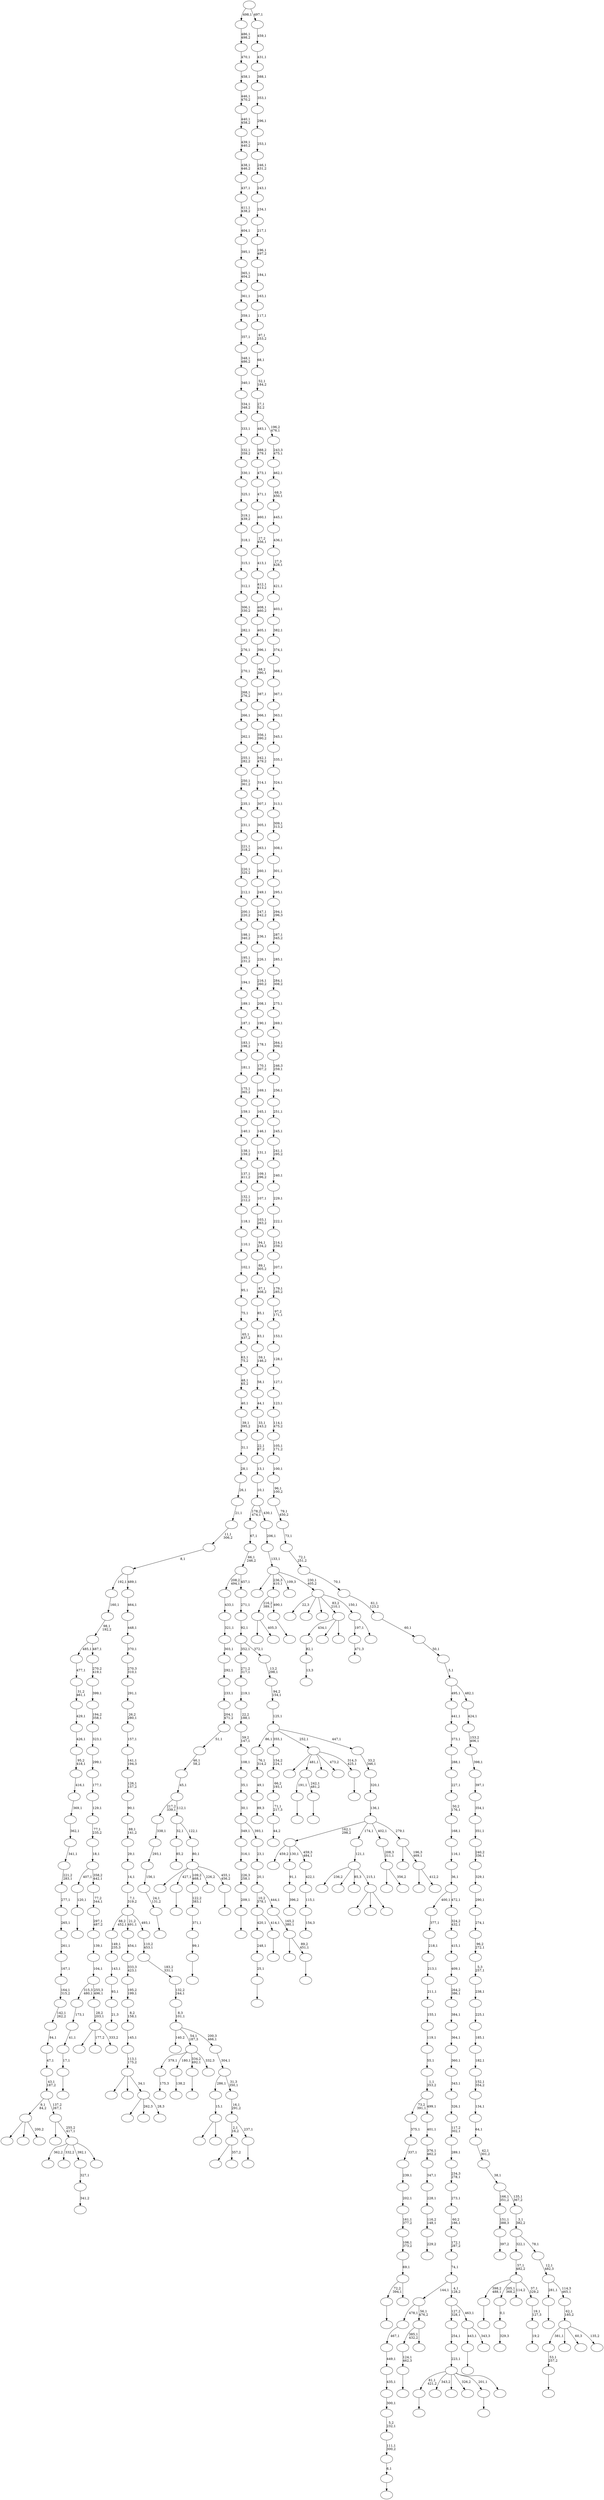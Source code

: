 digraph T {
	600 [label=""]
	599 [label=""]
	598 [label=""]
	597 [label=""]
	596 [label=""]
	595 [label=""]
	594 [label=""]
	593 [label=""]
	592 [label=""]
	591 [label=""]
	590 [label=""]
	589 [label=""]
	588 [label=""]
	587 [label=""]
	586 [label=""]
	585 [label=""]
	584 [label=""]
	583 [label=""]
	582 [label=""]
	581 [label=""]
	580 [label=""]
	579 [label=""]
	578 [label=""]
	577 [label=""]
	576 [label=""]
	575 [label=""]
	574 [label=""]
	573 [label=""]
	572 [label=""]
	571 [label=""]
	570 [label=""]
	569 [label=""]
	568 [label=""]
	567 [label=""]
	566 [label=""]
	565 [label=""]
	564 [label=""]
	563 [label=""]
	562 [label=""]
	561 [label=""]
	560 [label=""]
	559 [label=""]
	558 [label=""]
	557 [label=""]
	556 [label=""]
	555 [label=""]
	554 [label=""]
	553 [label=""]
	552 [label=""]
	551 [label=""]
	550 [label=""]
	549 [label=""]
	548 [label=""]
	547 [label=""]
	546 [label=""]
	545 [label=""]
	544 [label=""]
	543 [label=""]
	542 [label=""]
	541 [label=""]
	540 [label=""]
	539 [label=""]
	538 [label=""]
	537 [label=""]
	536 [label=""]
	535 [label=""]
	534 [label=""]
	533 [label=""]
	532 [label=""]
	531 [label=""]
	530 [label=""]
	529 [label=""]
	528 [label=""]
	527 [label=""]
	526 [label=""]
	525 [label=""]
	524 [label=""]
	523 [label=""]
	522 [label=""]
	521 [label=""]
	520 [label=""]
	519 [label=""]
	518 [label=""]
	517 [label=""]
	516 [label=""]
	515 [label=""]
	514 [label=""]
	513 [label=""]
	512 [label=""]
	511 [label=""]
	510 [label=""]
	509 [label=""]
	508 [label=""]
	507 [label=""]
	506 [label=""]
	505 [label=""]
	504 [label=""]
	503 [label=""]
	502 [label=""]
	501 [label=""]
	500 [label=""]
	499 [label=""]
	498 [label=""]
	497 [label=""]
	496 [label=""]
	495 [label=""]
	494 [label=""]
	493 [label=""]
	492 [label=""]
	491 [label=""]
	490 [label=""]
	489 [label=""]
	488 [label=""]
	487 [label=""]
	486 [label=""]
	485 [label=""]
	484 [label=""]
	483 [label=""]
	482 [label=""]
	481 [label=""]
	480 [label=""]
	479 [label=""]
	478 [label=""]
	477 [label=""]
	476 [label=""]
	475 [label=""]
	474 [label=""]
	473 [label=""]
	472 [label=""]
	471 [label=""]
	470 [label=""]
	469 [label=""]
	468 [label=""]
	467 [label=""]
	466 [label=""]
	465 [label=""]
	464 [label=""]
	463 [label=""]
	462 [label=""]
	461 [label=""]
	460 [label=""]
	459 [label=""]
	458 [label=""]
	457 [label=""]
	456 [label=""]
	455 [label=""]
	454 [label=""]
	453 [label=""]
	452 [label=""]
	451 [label=""]
	450 [label=""]
	449 [label=""]
	448 [label=""]
	447 [label=""]
	446 [label=""]
	445 [label=""]
	444 [label=""]
	443 [label=""]
	442 [label=""]
	441 [label=""]
	440 [label=""]
	439 [label=""]
	438 [label=""]
	437 [label=""]
	436 [label=""]
	435 [label=""]
	434 [label=""]
	433 [label=""]
	432 [label=""]
	431 [label=""]
	430 [label=""]
	429 [label=""]
	428 [label=""]
	427 [label=""]
	426 [label=""]
	425 [label=""]
	424 [label=""]
	423 [label=""]
	422 [label=""]
	421 [label=""]
	420 [label=""]
	419 [label=""]
	418 [label=""]
	417 [label=""]
	416 [label=""]
	415 [label=""]
	414 [label=""]
	413 [label=""]
	412 [label=""]
	411 [label=""]
	410 [label=""]
	409 [label=""]
	408 [label=""]
	407 [label=""]
	406 [label=""]
	405 [label=""]
	404 [label=""]
	403 [label=""]
	402 [label=""]
	401 [label=""]
	400 [label=""]
	399 [label=""]
	398 [label=""]
	397 [label=""]
	396 [label=""]
	395 [label=""]
	394 [label=""]
	393 [label=""]
	392 [label=""]
	391 [label=""]
	390 [label=""]
	389 [label=""]
	388 [label=""]
	387 [label=""]
	386 [label=""]
	385 [label=""]
	384 [label=""]
	383 [label=""]
	382 [label=""]
	381 [label=""]
	380 [label=""]
	379 [label=""]
	378 [label=""]
	377 [label=""]
	376 [label=""]
	375 [label=""]
	374 [label=""]
	373 [label=""]
	372 [label=""]
	371 [label=""]
	370 [label=""]
	369 [label=""]
	368 [label=""]
	367 [label=""]
	366 [label=""]
	365 [label=""]
	364 [label=""]
	363 [label=""]
	362 [label=""]
	361 [label=""]
	360 [label=""]
	359 [label=""]
	358 [label=""]
	357 [label=""]
	356 [label=""]
	355 [label=""]
	354 [label=""]
	353 [label=""]
	352 [label=""]
	351 [label=""]
	350 [label=""]
	349 [label=""]
	348 [label=""]
	347 [label=""]
	346 [label=""]
	345 [label=""]
	344 [label=""]
	343 [label=""]
	342 [label=""]
	341 [label=""]
	340 [label=""]
	339 [label=""]
	338 [label=""]
	337 [label=""]
	336 [label=""]
	335 [label=""]
	334 [label=""]
	333 [label=""]
	332 [label=""]
	331 [label=""]
	330 [label=""]
	329 [label=""]
	328 [label=""]
	327 [label=""]
	326 [label=""]
	325 [label=""]
	324 [label=""]
	323 [label=""]
	322 [label=""]
	321 [label=""]
	320 [label=""]
	319 [label=""]
	318 [label=""]
	317 [label=""]
	316 [label=""]
	315 [label=""]
	314 [label=""]
	313 [label=""]
	312 [label=""]
	311 [label=""]
	310 [label=""]
	309 [label=""]
	308 [label=""]
	307 [label=""]
	306 [label=""]
	305 [label=""]
	304 [label=""]
	303 [label=""]
	302 [label=""]
	301 [label=""]
	300 [label=""]
	299 [label=""]
	298 [label=""]
	297 [label=""]
	296 [label=""]
	295 [label=""]
	294 [label=""]
	293 [label=""]
	292 [label=""]
	291 [label=""]
	290 [label=""]
	289 [label=""]
	288 [label=""]
	287 [label=""]
	286 [label=""]
	285 [label=""]
	284 [label=""]
	283 [label=""]
	282 [label=""]
	281 [label=""]
	280 [label=""]
	279 [label=""]
	278 [label=""]
	277 [label=""]
	276 [label=""]
	275 [label=""]
	274 [label=""]
	273 [label=""]
	272 [label=""]
	271 [label=""]
	270 [label=""]
	269 [label=""]
	268 [label=""]
	267 [label=""]
	266 [label=""]
	265 [label=""]
	264 [label=""]
	263 [label=""]
	262 [label=""]
	261 [label=""]
	260 [label=""]
	259 [label=""]
	258 [label=""]
	257 [label=""]
	256 [label=""]
	255 [label=""]
	254 [label=""]
	253 [label=""]
	252 [label=""]
	251 [label=""]
	250 [label=""]
	249 [label=""]
	248 [label=""]
	247 [label=""]
	246 [label=""]
	245 [label=""]
	244 [label=""]
	243 [label=""]
	242 [label=""]
	241 [label=""]
	240 [label=""]
	239 [label=""]
	238 [label=""]
	237 [label=""]
	236 [label=""]
	235 [label=""]
	234 [label=""]
	233 [label=""]
	232 [label=""]
	231 [label=""]
	230 [label=""]
	229 [label=""]
	228 [label=""]
	227 [label=""]
	226 [label=""]
	225 [label=""]
	224 [label=""]
	223 [label=""]
	222 [label=""]
	221 [label=""]
	220 [label=""]
	219 [label=""]
	218 [label=""]
	217 [label=""]
	216 [label=""]
	215 [label=""]
	214 [label=""]
	213 [label=""]
	212 [label=""]
	211 [label=""]
	210 [label=""]
	209 [label=""]
	208 [label=""]
	207 [label=""]
	206 [label=""]
	205 [label=""]
	204 [label=""]
	203 [label=""]
	202 [label=""]
	201 [label=""]
	200 [label=""]
	199 [label=""]
	198 [label=""]
	197 [label=""]
	196 [label=""]
	195 [label=""]
	194 [label=""]
	193 [label=""]
	192 [label=""]
	191 [label=""]
	190 [label=""]
	189 [label=""]
	188 [label=""]
	187 [label=""]
	186 [label=""]
	185 [label=""]
	184 [label=""]
	183 [label=""]
	182 [label=""]
	181 [label=""]
	180 [label=""]
	179 [label=""]
	178 [label=""]
	177 [label=""]
	176 [label=""]
	175 [label=""]
	174 [label=""]
	173 [label=""]
	172 [label=""]
	171 [label=""]
	170 [label=""]
	169 [label=""]
	168 [label=""]
	167 [label=""]
	166 [label=""]
	165 [label=""]
	164 [label=""]
	163 [label=""]
	162 [label=""]
	161 [label=""]
	160 [label=""]
	159 [label=""]
	158 [label=""]
	157 [label=""]
	156 [label=""]
	155 [label=""]
	154 [label=""]
	153 [label=""]
	152 [label=""]
	151 [label=""]
	150 [label=""]
	149 [label=""]
	148 [label=""]
	147 [label=""]
	146 [label=""]
	145 [label=""]
	144 [label=""]
	143 [label=""]
	142 [label=""]
	141 [label=""]
	140 [label=""]
	139 [label=""]
	138 [label=""]
	137 [label=""]
	136 [label=""]
	135 [label=""]
	134 [label=""]
	133 [label=""]
	132 [label=""]
	131 [label=""]
	130 [label=""]
	129 [label=""]
	128 [label=""]
	127 [label=""]
	126 [label=""]
	125 [label=""]
	124 [label=""]
	123 [label=""]
	122 [label=""]
	121 [label=""]
	120 [label=""]
	119 [label=""]
	118 [label=""]
	117 [label=""]
	116 [label=""]
	115 [label=""]
	114 [label=""]
	113 [label=""]
	112 [label=""]
	111 [label=""]
	110 [label=""]
	109 [label=""]
	108 [label=""]
	107 [label=""]
	106 [label=""]
	105 [label=""]
	104 [label=""]
	103 [label=""]
	102 [label=""]
	101 [label=""]
	100 [label=""]
	99 [label=""]
	98 [label=""]
	97 [label=""]
	96 [label=""]
	95 [label=""]
	94 [label=""]
	93 [label=""]
	92 [label=""]
	91 [label=""]
	90 [label=""]
	89 [label=""]
	88 [label=""]
	87 [label=""]
	86 [label=""]
	85 [label=""]
	84 [label=""]
	83 [label=""]
	82 [label=""]
	81 [label=""]
	80 [label=""]
	79 [label=""]
	78 [label=""]
	77 [label=""]
	76 [label=""]
	75 [label=""]
	74 [label=""]
	73 [label=""]
	72 [label=""]
	71 [label=""]
	70 [label=""]
	69 [label=""]
	68 [label=""]
	67 [label=""]
	66 [label=""]
	65 [label=""]
	64 [label=""]
	63 [label=""]
	62 [label=""]
	61 [label=""]
	60 [label=""]
	59 [label=""]
	58 [label=""]
	57 [label=""]
	56 [label=""]
	55 [label=""]
	54 [label=""]
	53 [label=""]
	52 [label=""]
	51 [label=""]
	50 [label=""]
	49 [label=""]
	48 [label=""]
	47 [label=""]
	46 [label=""]
	45 [label=""]
	44 [label=""]
	43 [label=""]
	42 [label=""]
	41 [label=""]
	40 [label=""]
	39 [label=""]
	38 [label=""]
	37 [label=""]
	36 [label=""]
	35 [label=""]
	34 [label=""]
	33 [label=""]
	32 [label=""]
	31 [label=""]
	30 [label=""]
	29 [label=""]
	28 [label=""]
	27 [label=""]
	26 [label=""]
	25 [label=""]
	24 [label=""]
	23 [label=""]
	22 [label=""]
	21 [label=""]
	20 [label=""]
	19 [label=""]
	18 [label=""]
	17 [label=""]
	16 [label=""]
	15 [label=""]
	14 [label=""]
	13 [label=""]
	12 [label=""]
	11 [label=""]
	10 [label=""]
	9 [label=""]
	8 [label=""]
	7 [label=""]
	6 [label=""]
	5 [label=""]
	4 [label=""]
	3 [label=""]
	2 [label=""]
	1 [label=""]
	0 [label=""]
	594 -> 595 [label=""]
	592 -> 593 [label=""]
	586 -> 598 [label=""]
	586 -> 587 [label="405,3"]
	584 -> 585 [label="89,3"]
	583 -> 584 [label="49,1"]
	582 -> 583 [label="76,1\n314,2"]
	579 -> 580 [label="85,2"]
	575 -> 576 [label=""]
	573 -> 574 [label="44,2"]
	572 -> 573 [label="71,1\n217,3"]
	571 -> 572 [label="66,2\n193,1"]
	570 -> 571 [label="154,2\n224,1"]
	568 -> 569 [label=""]
	567 -> 568 [label="53,1\n257,2"]
	562 -> 563 [label="175,3"]
	560 -> 561 [label=""]
	558 -> 559 [label=""]
	557 -> 558 [label="120,1"]
	555 -> 556 [label="13,3"]
	554 -> 555 [label="82,1"]
	552 -> 553 [label="396,2"]
	551 -> 552 [label="91,1"]
	549 -> 550 [label="329,3"]
	548 -> 549 [label="0,1"]
	546 -> 547 [label=""]
	545 -> 546 [label="6,1"]
	544 -> 545 [label="111,1\n300,2"]
	543 -> 544 [label="5,2\n232,1"]
	542 -> 543 [label="300,1"]
	541 -> 542 [label="435,1"]
	540 -> 541 [label="449,1"]
	539 -> 540 [label="467,1"]
	537 -> 538 [label=""]
	536 -> 575 [label="191,1"]
	536 -> 537 [label="242,1\n481,2"]
	534 -> 535 [label=""]
	531 -> 532 [label=""]
	525 -> 526 [label=""]
	524 -> 525 [label="124,1\n462,3"]
	522 -> 523 [label=""]
	519 -> 520 [label="138,2"]
	516 -> 517 [label=""]
	515 -> 516 [label="25,1"]
	514 -> 515 [label="248,1"]
	510 -> 511 [label=""]
	509 -> 510 [label="99,1"]
	508 -> 509 [label="371,1"]
	507 -> 508 [label="122,2\n383,1"]
	505 -> 506 [label=""]
	504 -> 505 [label="209,1"]
	503 -> 504 [label="226,3\n258,1"]
	502 -> 503 [label="316,1"]
	500 -> 501 [label=""]
	499 -> 514 [label="420,1"]
	499 -> 500 [label="414,1"]
	496 -> 497 [label=""]
	495 -> 513 [label=""]
	495 -> 496 [label="89,2\n451,1"]
	494 -> 495 [label="165,2\n380,1"]
	493 -> 499 [label="10,2\n378,1"]
	493 -> 494 [label="444,1"]
	492 -> 493 [label="20,1"]
	491 -> 492 [label="23,1"]
	490 -> 502 [label="349,1"]
	490 -> 491 [label="393,1"]
	489 -> 490 [label="30,1"]
	488 -> 489 [label="35,1"]
	487 -> 488 [label="108,1"]
	486 -> 487 [label="59,2\n147,1"]
	485 -> 486 [label="22,2\n188,1"]
	484 -> 485 [label="219,1"]
	483 -> 484 [label="271,2\n317,1"]
	476 -> 477 [label="154,3"]
	475 -> 476 [label="115,1"]
	474 -> 475 [label="422,1"]
	473 -> 600 [label="459,2"]
	473 -> 551 [label="130,1"]
	473 -> 474 [label="459,3\n484,1"]
	471 -> 472 [label="471,3"]
	467 -> 468 [label=""]
	465 -> 466 [label=""]
	464 -> 465 [label="17,1"]
	463 -> 464 [label="41,1"]
	462 -> 463 [label="173,1"]
	458 -> 459 [label=""]
	457 -> 458 [label="24,1\n131,2"]
	456 -> 457 [label="156,1"]
	455 -> 456 [label="293,1"]
	454 -> 455 [label="338,1"]
	450 -> 451 [label="341,2"]
	449 -> 450 [label="327,1"]
	447 -> 448 [label=""]
	445 -> 533 [label=""]
	445 -> 446 [label=""]
	444 -> 445 [label="15,1"]
	441 -> 560 [label="72,2\n394,1"]
	441 -> 442 [label=""]
	440 -> 441 [label="69,1"]
	439 -> 440 [label="106,1\n373,2"]
	438 -> 439 [label="161,1\n377,2"]
	437 -> 438 [label="202,1"]
	436 -> 437 [label="239,1"]
	435 -> 436 [label="337,1"]
	434 -> 435 [label="375,1"]
	432 -> 433 [label="21,3"]
	431 -> 432 [label="93,1"]
	430 -> 431 [label="143,1"]
	429 -> 430 [label="149,1\n235,3"]
	427 -> 512 [label=""]
	427 -> 461 [label=""]
	427 -> 428 [label="200,2"]
	424 -> 425 [label=""]
	423 -> 596 [label=""]
	423 -> 536 [label="481,1"]
	423 -> 469 [label=""]
	423 -> 460 [label="473,2"]
	423 -> 424 [label="314,3\n425,1"]
	421 -> 594 [label="81,1\n421,2"]
	421 -> 590 [label="343,2"]
	421 -> 482 [label=""]
	421 -> 478 [label="326,2"]
	421 -> 467 [label="201,1"]
	421 -> 422 [label=""]
	420 -> 421 [label="223,1"]
	419 -> 420 [label="254,1"]
	417 -> 562 [label="379,1"]
	417 -> 519 [label="180,1"]
	417 -> 447 [label="334,2\n492,1"]
	417 -> 418 [label="332,3"]
	415 -> 554 [label="434,1"]
	415 -> 453 [label=""]
	415 -> 416 [label=""]
	413 -> 524 [label="385,1\n432,2"]
	413 -> 414 [label=""]
	412 -> 539 [label="478,1"]
	412 -> 413 [label="56,1\n476,2"]
	409 -> 410 [label=""]
	408 -> 597 [label=""]
	408 -> 522 [label="427,1"]
	408 -> 507 [label="109,2\n468,1"]
	408 -> 452 [label="226,2"]
	408 -> 409 [label="455,1\n456,2"]
	407 -> 408 [label="80,1"]
	406 -> 579 [label="32,1"]
	406 -> 407 [label="122,1"]
	405 -> 454 [label="217,2\n339,1"]
	405 -> 406 [label="112,1"]
	404 -> 405 [label="45,1"]
	403 -> 404 [label="46,1\n58,2"]
	402 -> 403 [label="51,1"]
	401 -> 402 [label="204,1\n471,2"]
	400 -> 401 [label="233,1"]
	399 -> 400 [label="292,1"]
	398 -> 399 [label="303,1"]
	397 -> 398 [label="321,1"]
	396 -> 397 [label="433,1"]
	392 -> 588 [label=""]
	392 -> 395 [label=""]
	392 -> 393 [label=""]
	391 -> 521 [label="236,2"]
	391 -> 518 [label=""]
	391 -> 443 [label="85,3"]
	391 -> 392 [label="215,1"]
	390 -> 391 [label="121,1"]
	388 -> 389 [label="229,2"]
	387 -> 388 [label="116,2\n148,1"]
	386 -> 387 [label="228,1"]
	385 -> 386 [label="347,1"]
	384 -> 385 [label="376,1\n462,2"]
	383 -> 384 [label="401,1"]
	382 -> 434 [label="73,2\n391,1"]
	382 -> 383 [label="499,1"]
	381 -> 382 [label="1,1\n353,2"]
	380 -> 381 [label="55,1"]
	379 -> 380 [label="119,1"]
	378 -> 379 [label="155,1"]
	377 -> 378 [label="211,1"]
	376 -> 377 [label="213,1"]
	375 -> 376 [label="218,1"]
	374 -> 375 [label="377,1"]
	372 -> 373 [label=""]
	371 -> 586 [label="216,2\n389,1"]
	371 -> 372 [label="490,1"]
	369 -> 564 [label="362,2"]
	369 -> 528 [label="332,2"]
	369 -> 449 [label="392,1"]
	369 -> 370 [label=""]
	368 -> 599 [label=""]
	368 -> 369 [label="255,2\n417,1"]
	367 -> 427 [label="9,1\n84,2"]
	367 -> 368 [label="137,2\n267,1"]
	366 -> 367 [label="43,1\n187,2"]
	365 -> 366 [label="47,1"]
	364 -> 365 [label="84,1"]
	363 -> 364 [label="142,1\n262,2"]
	362 -> 363 [label="164,1\n315,2"]
	361 -> 362 [label="167,1"]
	360 -> 361 [label="261,1"]
	359 -> 360 [label="265,1"]
	358 -> 359 [label="277,1"]
	357 -> 358 [label="221,2\n283,1"]
	356 -> 357 [label="341,1"]
	355 -> 356 [label="362,1"]
	354 -> 355 [label="369,1"]
	353 -> 354 [label="416,1"]
	352 -> 353 [label="95,2\n418,1"]
	351 -> 352 [label="426,1"]
	350 -> 351 [label="429,1"]
	349 -> 350 [label="31,2\n461,1"]
	348 -> 349 [label="477,1"]
	346 -> 347 [label="397,2"]
	345 -> 346 [label="151,1\n388,3"]
	343 -> 344 [label="19,2"]
	342 -> 343 [label="19,1\n127,3"]
	341 -> 592 [label="398,2\n488,1"]
	341 -> 548 [label="205,1\n368,2"]
	341 -> 530 [label="114,2"]
	341 -> 342 [label="37,1\n329,2"]
	340 -> 341 [label="57,1\n482,2"]
	338 -> 479 [label=""]
	338 -> 339 [label="357,2"]
	336 -> 529 [label=""]
	336 -> 480 [label="262,3"]
	336 -> 337 [label="28,3"]
	335 -> 581 [label=""]
	335 -> 498 [label=""]
	335 -> 336 [label="34,1"]
	334 -> 335 [label="113,1\n175,2"]
	333 -> 334 [label="145,1"]
	332 -> 333 [label="8,2\n158,1"]
	331 -> 332 [label="195,2\n199,1"]
	330 -> 331 [label="333,3\n423,1"]
	329 -> 330 [label="454,1"]
	327 -> 589 [label=""]
	327 -> 328 [label="356,2"]
	326 -> 327 [label="208,3\n311,1"]
	324 -> 578 [label=""]
	324 -> 325 [label="412,2"]
	323 -> 565 [label=""]
	323 -> 324 [label="196,3\n469,1"]
	322 -> 473 [label="162,1\n298,2"]
	322 -> 390 [label="174,1"]
	322 -> 326 [label="402,1"]
	322 -> 323 [label="279,1"]
	321 -> 322 [label="136,1"]
	320 -> 321 [label="320,1"]
	319 -> 320 [label="33,2\n346,1"]
	318 -> 582 [label="86,1"]
	318 -> 570 [label="355,1"]
	318 -> 423 [label="252,1"]
	318 -> 319 [label="447,1"]
	317 -> 318 [label="125,1"]
	316 -> 317 [label="94,2\n154,1"]
	315 -> 316 [label="13,2\n298,1"]
	314 -> 483 [label="352,1"]
	314 -> 315 [label="372,1"]
	313 -> 314 [label="92,1"]
	312 -> 313 [label="271,1"]
	311 -> 396 [label="208,2\n494,1"]
	311 -> 312 [label="457,1"]
	310 -> 311 [label="66,1\n246,2"]
	309 -> 310 [label="67,1"]
	307 -> 531 [label="443,1"]
	307 -> 308 [label="343,3"]
	306 -> 419 [label="127,2\n328,1"]
	306 -> 307 [label="463,1"]
	305 -> 412 [label="144,1"]
	305 -> 306 [label="4,1\n128,2"]
	304 -> 305 [label="74,1"]
	303 -> 304 [label="172,1\n287,2"]
	302 -> 303 [label="60,2\n186,1"]
	301 -> 302 [label="273,1"]
	300 -> 301 [label="234,3\n278,1"]
	299 -> 300 [label="289,1"]
	298 -> 299 [label="117,2\n302,1"]
	297 -> 298 [label="326,1"]
	296 -> 297 [label="343,1"]
	295 -> 296 [label="360,1"]
	294 -> 295 [label="364,1"]
	293 -> 294 [label="384,1"]
	292 -> 293 [label="264,2\n386,1"]
	291 -> 292 [label="409,1"]
	290 -> 291 [label="415,1"]
	289 -> 290 [label="324,2\n432,1"]
	288 -> 374 [label="400,1"]
	288 -> 289 [label="472,1"]
	287 -> 288 [label="36,1"]
	286 -> 287 [label="116,1"]
	285 -> 286 [label="168,1"]
	284 -> 285 [label="50,2\n176,1"]
	283 -> 284 [label="227,1"]
	282 -> 283 [label="288,1"]
	281 -> 282 [label="373,1"]
	280 -> 281 [label="441,1"]
	277 -> 411 [label=""]
	277 -> 394 [label="177,2"]
	277 -> 278 [label="333,2"]
	276 -> 277 [label="28,2\n203,1"]
	275 -> 462 [label="315,3\n480,1"]
	275 -> 276 [label="255,3\n496,1"]
	274 -> 275 [label="104,1"]
	273 -> 274 [label="139,1"]
	272 -> 273 [label="297,1\n487,2"]
	271 -> 272 [label="77,2\n344,1"]
	270 -> 557 [label="407,1"]
	270 -> 271 [label="358,2\n442,1"]
	269 -> 270 [label="18,1"]
	268 -> 269 [label="77,1\n235,2"]
	267 -> 268 [label="129,1"]
	266 -> 267 [label="177,1"]
	265 -> 266 [label="299,1"]
	264 -> 265 [label="323,1"]
	263 -> 264 [label="194,2\n358,1"]
	262 -> 263 [label="399,1"]
	261 -> 262 [label="270,2\n419,1"]
	260 -> 348 [label="485,1"]
	260 -> 261 [label="487,1"]
	259 -> 260 [label="98,1\n192,2"]
	258 -> 259 [label="160,1"]
	256 -> 257 [label=""]
	255 -> 338 [label="2,1\n16,2"]
	255 -> 256 [label="237,1"]
	254 -> 255 [label="16,1\n291,2"]
	253 -> 444 [label="286,1"]
	253 -> 254 [label="31,3\n350,1"]
	252 -> 253 [label="304,1"]
	251 -> 470 [label="140,2"]
	251 -> 417 [label="54,1\n187,3"]
	251 -> 252 [label="200,3\n466,1"]
	250 -> 251 [label="8,3\n101,1"]
	249 -> 250 [label="132,2\n244,1"]
	248 -> 249 [label="183,2\n331,1"]
	247 -> 248 [label="110,2\n453,1"]
	246 -> 429 [label="88,2\n452,1"]
	246 -> 329 [label="21,2\n491,1"]
	246 -> 247 [label="493,1"]
	245 -> 246 [label="7,1\n319,2"]
	244 -> 245 [label="14,1"]
	243 -> 244 [label="29,1"]
	242 -> 243 [label="88,1\n141,2"]
	241 -> 242 [label="90,1"]
	240 -> 241 [label="126,1\n157,2"]
	239 -> 240 [label="141,1\n194,3"]
	238 -> 239 [label="157,1"]
	237 -> 238 [label="26,2\n280,1"]
	236 -> 237 [label="291,1"]
	235 -> 236 [label="270,3\n310,1"]
	234 -> 235 [label="370,1"]
	233 -> 234 [label="448,1"]
	232 -> 233 [label="464,1"]
	231 -> 258 [label="192,1"]
	231 -> 232 [label="489,1"]
	230 -> 231 [label="8,1"]
	229 -> 230 [label="11,1\n306,2"]
	228 -> 229 [label="21,1"]
	227 -> 228 [label="26,1"]
	226 -> 227 [label="28,1"]
	225 -> 226 [label="31,1"]
	224 -> 225 [label="39,1\n395,2"]
	223 -> 224 [label="40,1"]
	222 -> 223 [label="48,1\n65,2"]
	221 -> 222 [label="63,1\n75,2"]
	220 -> 221 [label="65,1\n437,2"]
	219 -> 220 [label="75,1"]
	218 -> 219 [label="95,1"]
	217 -> 218 [label="102,1"]
	216 -> 217 [label="110,1"]
	215 -> 216 [label="118,1"]
	214 -> 215 [label="132,1\n212,2"]
	213 -> 214 [label="137,1\n411,2"]
	212 -> 213 [label="138,1\n159,2"]
	211 -> 212 [label="140,1"]
	210 -> 211 [label="159,1"]
	209 -> 210 [label="175,1\n365,2"]
	208 -> 209 [label="181,1"]
	207 -> 208 [label="183,1\n198,2"]
	206 -> 207 [label="187,1"]
	205 -> 206 [label="189,1"]
	204 -> 205 [label="194,1"]
	203 -> 204 [label="195,1\n231,2"]
	202 -> 203 [label="198,1\n340,2"]
	201 -> 202 [label="200,1\n220,2"]
	200 -> 201 [label="212,1"]
	199 -> 200 [label="220,1\n325,2"]
	198 -> 199 [label="221,1\n318,2"]
	197 -> 198 [label="231,1"]
	196 -> 197 [label="235,1"]
	195 -> 196 [label="250,1\n361,2"]
	194 -> 195 [label="255,1\n282,2"]
	193 -> 194 [label="262,1"]
	192 -> 193 [label="266,1"]
	191 -> 192 [label="268,1\n276,2"]
	190 -> 191 [label="270,1"]
	189 -> 190 [label="276,1"]
	188 -> 189 [label="282,1"]
	187 -> 188 [label="306,1\n330,2"]
	186 -> 187 [label="312,1"]
	185 -> 186 [label="315,1"]
	184 -> 185 [label="318,1"]
	183 -> 184 [label="319,1\n439,2"]
	182 -> 183 [label="325,1"]
	181 -> 182 [label="330,1"]
	180 -> 181 [label="332,1\n359,2"]
	179 -> 180 [label="333,1"]
	178 -> 179 [label="334,1\n348,2"]
	177 -> 178 [label="340,1"]
	176 -> 177 [label="348,1\n486,2"]
	175 -> 176 [label="357,1"]
	174 -> 175 [label="359,1"]
	173 -> 174 [label="361,1"]
	172 -> 173 [label="365,1\n404,2"]
	171 -> 172 [label="395,1"]
	170 -> 171 [label="404,1"]
	169 -> 170 [label="411,1\n438,2"]
	168 -> 169 [label="437,1"]
	167 -> 168 [label="438,1\n446,2"]
	166 -> 167 [label="439,1\n440,2"]
	165 -> 166 [label="440,1\n458,2"]
	164 -> 165 [label="446,1\n470,2"]
	163 -> 164 [label="458,1"]
	162 -> 163 [label="470,1"]
	161 -> 162 [label="486,1\n498,2"]
	159 -> 471 [label="197,1"]
	159 -> 160 [label=""]
	158 -> 591 [label="22,3"]
	158 -> 577 [label=""]
	158 -> 566 [label=""]
	158 -> 415 [label="83,2\n210,1"]
	158 -> 159 [label="150,1"]
	157 -> 481 [label=""]
	157 -> 371 [label="236,3\n410,1"]
	157 -> 279 [label="109,3"]
	157 -> 158 [label="230,1\n405,2"]
	156 -> 157 [label="133,1"]
	155 -> 156 [label="206,1"]
	154 -> 309 [label="178,2\n474,1"]
	154 -> 155 [label="430,1"]
	153 -> 154 [label="10,1"]
	152 -> 153 [label="13,1"]
	151 -> 152 [label="22,1\n87,2"]
	150 -> 151 [label="33,1\n243,2"]
	149 -> 150 [label="44,1"]
	148 -> 149 [label="58,1"]
	147 -> 148 [label="59,1\n146,2"]
	146 -> 147 [label="83,1"]
	145 -> 146 [label="85,1"]
	144 -> 145 [label="87,1\n408,2"]
	143 -> 144 [label="89,1\n305,2"]
	142 -> 143 [label="94,1\n234,2"]
	141 -> 142 [label="103,1\n263,2"]
	140 -> 141 [label="107,1"]
	139 -> 140 [label="109,1\n296,2"]
	138 -> 139 [label="131,1"]
	137 -> 138 [label="146,1"]
	136 -> 137 [label="165,1"]
	135 -> 136 [label="169,1"]
	134 -> 135 [label="170,1\n307,2"]
	133 -> 134 [label="178,1"]
	132 -> 133 [label="190,1"]
	131 -> 132 [label="208,1"]
	130 -> 131 [label="216,1\n260,2"]
	129 -> 130 [label="226,1"]
	128 -> 129 [label="236,1"]
	127 -> 128 [label="247,1\n342,2"]
	126 -> 127 [label="249,1"]
	125 -> 126 [label="260,1"]
	124 -> 125 [label="263,1"]
	123 -> 124 [label="305,1"]
	122 -> 123 [label="307,1"]
	121 -> 122 [label="314,1"]
	120 -> 121 [label="342,1\n479,2"]
	119 -> 120 [label="356,1\n390,2"]
	118 -> 119 [label="366,1"]
	117 -> 118 [label="387,1"]
	116 -> 117 [label="68,2\n390,1"]
	115 -> 116 [label="396,1"]
	114 -> 115 [label="405,1"]
	113 -> 114 [label="408,1\n460,2"]
	112 -> 113 [label="412,1\n413,2"]
	111 -> 112 [label="413,1"]
	110 -> 111 [label="27,2\n456,1"]
	109 -> 110 [label="460,1"]
	108 -> 109 [label="471,1"]
	107 -> 108 [label="473,1"]
	106 -> 107 [label="388,2\n479,1"]
	104 -> 567 [label="381,1"]
	104 -> 527 [label=""]
	104 -> 426 [label="60,3"]
	104 -> 105 [label="135,2"]
	103 -> 104 [label="62,1\n185,2"]
	102 -> 534 [label="281,1"]
	102 -> 103 [label="114,3\n465,1"]
	101 -> 102 [label="12,1\n482,3"]
	100 -> 340 [label="322,1"]
	100 -> 101 [label="78,1"]
	99 -> 100 [label="3,1\n382,2"]
	98 -> 345 [label="166,1\n351,2"]
	98 -> 99 [label="135,1\n367,2"]
	97 -> 98 [label="38,1"]
	96 -> 97 [label="42,1\n301,2"]
	95 -> 96 [label="64,1"]
	94 -> 95 [label="134,1"]
	93 -> 94 [label="152,1\n354,2"]
	92 -> 93 [label="182,1"]
	91 -> 92 [label="185,1"]
	90 -> 91 [label="225,1"]
	89 -> 90 [label="238,1"]
	88 -> 89 [label="5,3\n257,1"]
	87 -> 88 [label="96,2\n272,1"]
	86 -> 87 [label="274,1"]
	85 -> 86 [label="290,1"]
	84 -> 85 [label="329,1"]
	83 -> 84 [label="240,2\n336,1"]
	82 -> 83 [label="351,1"]
	81 -> 82 [label="354,1"]
	80 -> 81 [label="397,1"]
	79 -> 80 [label="398,1"]
	78 -> 79 [label="153,2\n406,1"]
	77 -> 78 [label="424,1"]
	76 -> 280 [label="495,1"]
	76 -> 77 [label="482,1"]
	75 -> 76 [label="5,1"]
	74 -> 75 [label="50,1"]
	73 -> 74 [label="60,1"]
	72 -> 73 [label="61,1\n123,2"]
	71 -> 72 [label="70,1"]
	70 -> 71 [label="72,1\n251,2"]
	69 -> 70 [label="73,1"]
	68 -> 69 [label="79,1\n450,2"]
	67 -> 68 [label="96,1\n100,2"]
	66 -> 67 [label="100,1"]
	65 -> 66 [label="105,1\n171,2"]
	64 -> 65 [label="114,1\n475,2"]
	63 -> 64 [label="123,1"]
	62 -> 63 [label="127,1"]
	61 -> 62 [label="128,1"]
	60 -> 61 [label="153,1"]
	59 -> 60 [label="97,2\n171,1"]
	58 -> 59 [label="179,1\n285,2"]
	57 -> 58 [label="207,1"]
	56 -> 57 [label="214,1\n259,2"]
	55 -> 56 [label="222,1"]
	54 -> 55 [label="229,1"]
	53 -> 54 [label="240,1"]
	52 -> 53 [label="241,1\n295,2"]
	51 -> 52 [label="245,1"]
	50 -> 51 [label="251,1"]
	49 -> 50 [label="256,1"]
	48 -> 49 [label="246,3\n259,1"]
	47 -> 48 [label="264,1\n309,2"]
	46 -> 47 [label="269,1"]
	45 -> 46 [label="275,1"]
	44 -> 45 [label="284,1\n308,2"]
	43 -> 44 [label="285,1"]
	42 -> 43 [label="287,1\n345,2"]
	41 -> 42 [label="294,1\n296,3"]
	40 -> 41 [label="295,1"]
	39 -> 40 [label="301,1"]
	38 -> 39 [label="308,1"]
	37 -> 38 [label="309,1\n313,2"]
	36 -> 37 [label="313,1"]
	35 -> 36 [label="324,1"]
	34 -> 35 [label="335,1"]
	33 -> 34 [label="345,1"]
	32 -> 33 [label="363,1"]
	31 -> 32 [label="367,1"]
	30 -> 31 [label="368,1"]
	29 -> 30 [label="374,1"]
	28 -> 29 [label="382,1"]
	27 -> 28 [label="403,1"]
	26 -> 27 [label="421,1"]
	25 -> 26 [label="27,3\n428,1"]
	24 -> 25 [label="436,1"]
	23 -> 24 [label="445,1"]
	22 -> 23 [label="68,3\n450,1"]
	21 -> 22 [label="462,1"]
	20 -> 21 [label="243,3\n475,1"]
	19 -> 106 [label="483,1"]
	19 -> 20 [label="196,2\n476,1"]
	18 -> 19 [label="27,1\n52,2"]
	17 -> 18 [label="52,1\n184,2"]
	16 -> 17 [label="68,1"]
	15 -> 16 [label="97,1\n253,2"]
	14 -> 15 [label="117,1"]
	13 -> 14 [label="163,1"]
	12 -> 13 [label="184,1"]
	11 -> 12 [label="196,1\n497,2"]
	10 -> 11 [label="217,1"]
	9 -> 10 [label="234,1"]
	8 -> 9 [label="243,1"]
	7 -> 8 [label="246,1\n431,2"]
	6 -> 7 [label="253,1"]
	5 -> 6 [label="296,1"]
	4 -> 5 [label="353,1"]
	3 -> 4 [label="388,1"]
	2 -> 3 [label="431,1"]
	1 -> 2 [label="459,1"]
	0 -> 161 [label="498,1"]
	0 -> 1 [label="497,1"]
}
